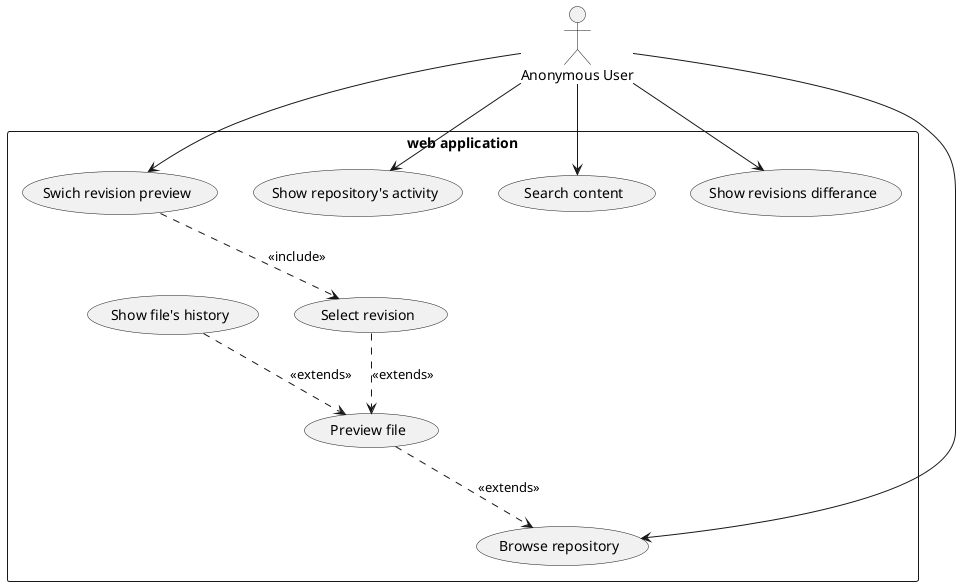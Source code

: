 @startuml
skinparam packageStyle rectangle
actor "Anonymous User" as u
rectangle "web application" {
    (Swich revision preview) ..> (Select revision) : <<include>>
    (Select revision) ..> (Preview file) : <<extends>>
    (Preview file) ..> (Browse repository) : <<extends>>
    (Show file's history) ..> (Preview file) : <<extends>>
    u --> (Browse repository)
    u --> (Show repository's activity)
    u --> (Swich revision preview)
    u --> (Search content)
    u --> (Show revisions differance)
}
@enduml